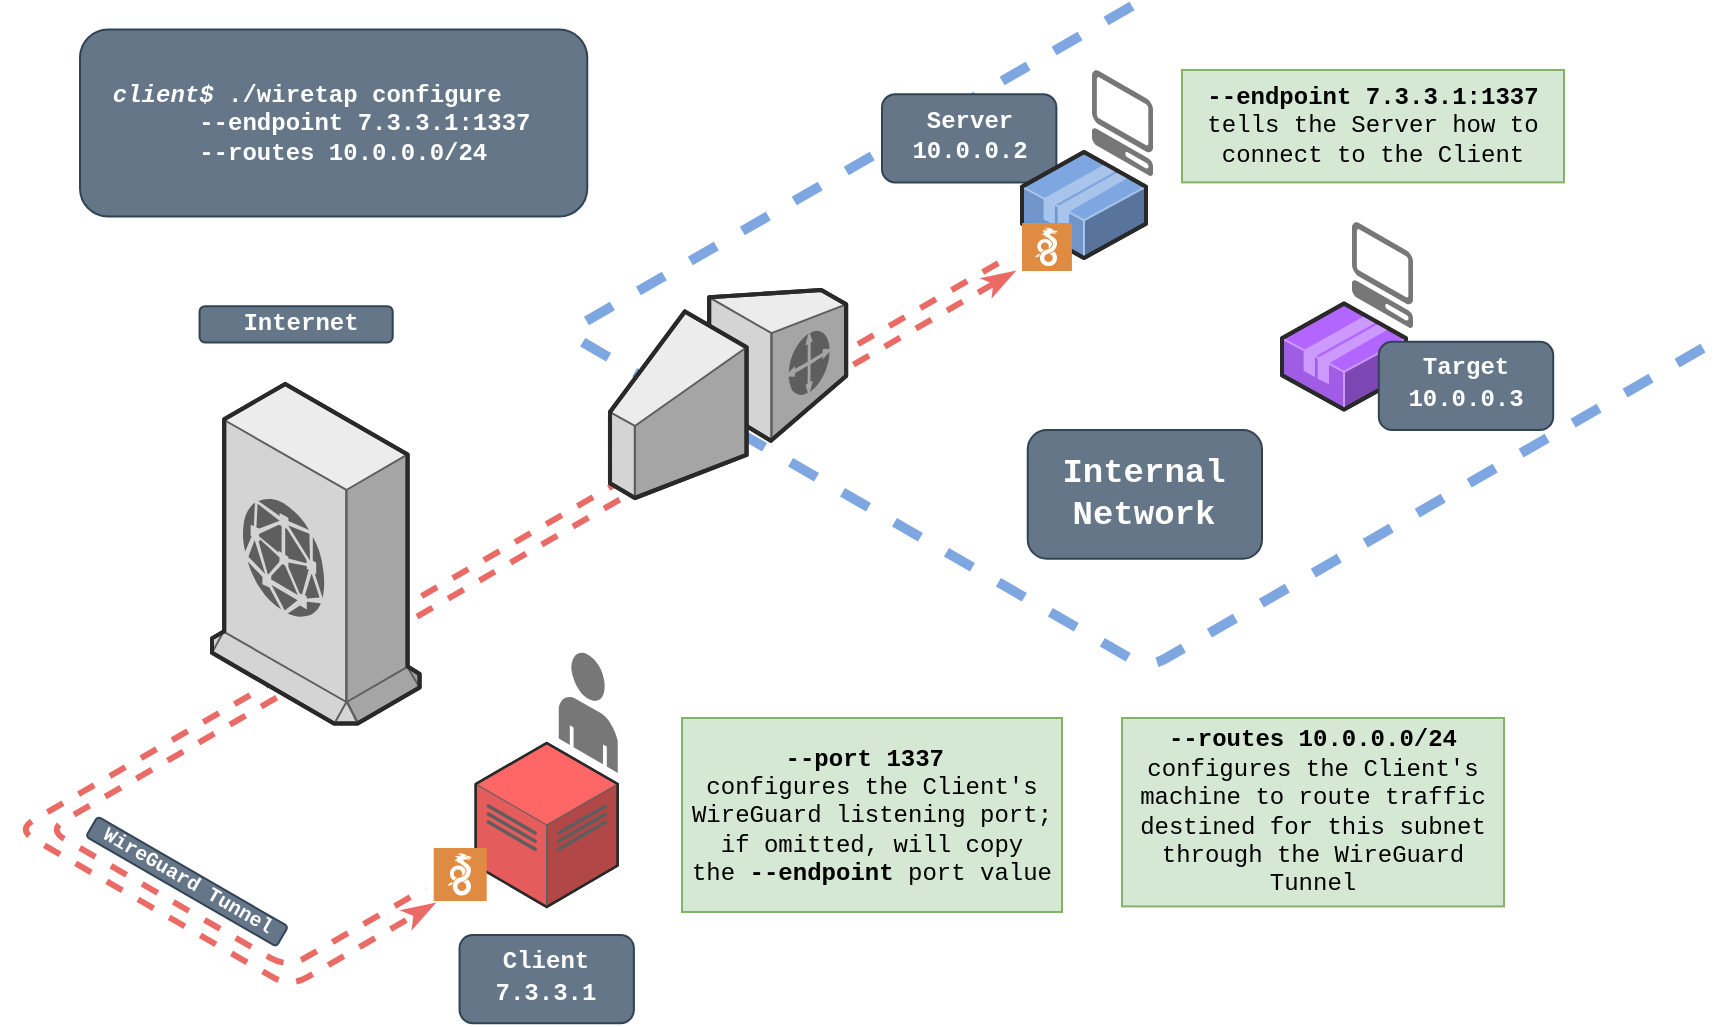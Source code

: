 <mxfile version="24.7.8">
  <diagram id="e3q73qmI6FWCRJhKJi0n" name="Page-1">
    <mxGraphModel dx="2074" dy="1196" grid="1" gridSize="10" guides="1" tooltips="1" connect="1" arrows="1" fold="1" page="1" pageScale="1" pageWidth="850" pageHeight="1100" math="0" shadow="0">
      <root>
        <UserObject label="" animation="# show everything&#xa;show VQUGQQ_OnS2NU-rycE4X-38 fade&#xa;show VQUGQQ_OnS2NU-rycE4X-29 fade&#xa;show VQUGQQ_OnS2NU-rycE4X-78 fade&#xa;show VQUGQQ_OnS2NU-rycE4X-23 fade&#xa;show VQUGQQ_OnS2NU-rycE4X-18 fade&#xa;show VQUGQQ_OnS2NU-rycE4X-32 fade&#xa;show VQUGQQ_OnS2NU-rycE4X-6 fade&#xa;show VQUGQQ_OnS2NU-rycE4X-35 fade&#xa;show VQUGQQ_OnS2NU-rycE4X-34 fade&#xa;show VQUGQQ_OnS2NU-rycE4X-36 fade&#xa;show VQUGQQ_OnS2NU-rycE4X-37 fade&#xa;show IBNPmSZJS5FAOytZOC4L-5 fade&#xa;&#xa;show wN3jGvzEee-aj5tuvHeW-2 fade&#xa;show wN3jGvzEee-aj5tuvHeW-1 fade&#xa;show VQUGQQ_OnS2NU-rycE4X-10 fade&#xa;show VQUGQQ_OnS2NU-rycE4X-20 fade&#xa;show VQUGQQ_OnS2NU-rycE4X-39 fade&#xa;show VQUGQQ_OnS2NU-rycE4X-8 fade&#xa;show VQUGQQ_OnS2NU-rycE4X-53 fade&#xa;show wN3jGvzEee-aj5tuvHeW-4 fade&#xa;show wN3jGvzEee-aj5tuvHeW-3 fade&#xa;wait 1000&#xa;&#xa;# Wiretap deployed, show handshake&#xa;show wN3jGvzEee-aj5tuvHeW-5 fade&#xa;show wN3jGvzEee-aj5tuvHeW-6 fade&#xa;show FmDstwN8osCTSLxOBSY--1 fade&#xa;show FmDstwN8osCTSLxOBSY--7 fade&#xa;show FmDstwN8osCTSLxOBSY--10 fade&#xa;show FmDstwN8osCTSLxOBSY--2 fade&#xa;flow wN3jGvzEee-aj5tuvHeW-6 start&#xa;flow FmDstwN8osCTSLxOBSY--1 start&#xa;flow FmDstwN8osCTSLxOBSY--7 start&#xa;flow FmDstwN8osCTSLxOBSY--10 start&#xa;flow FmDstwN8osCTSLxOBSY--2 start&#xa;wait 2000&#xa;show FmDstwN8osCTSLxOBSY--9 fade&#xa;show oPV8zDyL8UI4lHpnsqUg-2 fade&#xa;show oPV8zDyL8UI4lHpnsqUg-3 fade&#xa;show oPV8zDyL8UI4lHpnsqUg-4 fade&#xa;show oPV8zDyL8UI4lHpnsqUg-5 fade&#xa;flow FmDstwN8osCTSLxOBSY--9 start&#xa;flow oPV8zDyL8UI4lHpnsqUg-2 start&#xa;flow oPV8zDyL8UI4lHpnsqUg-3 start&#xa;flow oPV8zDyL8UI4lHpnsqUg-4 start&#xa;wait 2000&#xa;&#xa;# show ping&#xa;show oPV8zDyL8UI4lHpnsqUg-7 fade&#xa;wait 1000&#xa;&#xa;show VQUGQQ_OnS2NU-rycE4X-77 fade&#xa;wait 1000&#xa;&#xa;&#xa;show oPV8zDyL8UI4lHpnsqUg-10 fade&#xa;show oPV8zDyL8UI4lHpnsqUg-12 fade&#xa;wait 1000&#xa;&#xa;show oPV8zDyL8UI4lHpnsqUg-15 fade&#xa;show oPV8zDyL8UI4lHpnsqUg-16 fade&#xa;wait 1000&#xa;&#xa;show oPV8zDyL8UI4lHpnsqUg-8 fade&#xa;wait 5000&#xa;" id="0">
          <mxCell />
        </UserObject>
        <mxCell id="1" parent="0" />
        <mxCell id="IBNPmSZJS5FAOytZOC4L-5" value="" style="endArrow=none;dashed=1;html=1;rounded=1;strokeColor=#7EA6E0;strokeWidth=5;jumpStyle=none;edgeStyle=isometricEdgeStyle;" parent="1" edge="1">
          <mxGeometry width="50" height="50" relative="1" as="geometry">
            <mxPoint x="645" y="147" as="sourcePoint" />
            <mxPoint x="941" y="312" as="targetPoint" />
            <Array as="points">
              <mxPoint x="479.26" y="378" />
            </Array>
          </mxGeometry>
        </mxCell>
        <mxCell id="dTdVm22ynEOEwNfV1y40-15" value="" style="group" parent="1" vertex="1" connectable="0">
          <mxGeometry x="520" y="189.61" width="87.19" height="45.59" as="geometry" />
        </mxCell>
        <mxCell id="dTdVm22ynEOEwNfV1y40-16" value="&lt;br&gt;&lt;div&gt;&lt;i&gt;&lt;/i&gt;&lt;/div&gt;" style="text;html=1;strokeColor=#314354;fillColor=#647687;align=left;verticalAlign=middle;whiteSpace=wrap;rounded=1;fontFamily=Courier New;fontStyle=1;fontColor=#ffffff;" parent="dTdVm22ynEOEwNfV1y40-15" vertex="1">
          <mxGeometry y="1.49" width="87.19" height="44.1" as="geometry" />
        </mxCell>
        <mxCell id="dTdVm22ynEOEwNfV1y40-17" value="Server" style="text;html=1;align=center;verticalAlign=middle;whiteSpace=wrap;rounded=0;fontFamily=Courier New;fontStyle=1;fontColor=#FFFFFF;" parent="dTdVm22ynEOEwNfV1y40-15" vertex="1">
          <mxGeometry x="13.59" width="60" height="30" as="geometry" />
        </mxCell>
        <mxCell id="dTdVm22ynEOEwNfV1y40-18" value="10.0.0.2" style="text;html=1;align=center;verticalAlign=middle;whiteSpace=wrap;rounded=0;fontFamily=Courier New;fontStyle=1;fontColor=#FFFFFF;" parent="dTdVm22ynEOEwNfV1y40-15" vertex="1">
          <mxGeometry x="13.59" y="15.59" width="60" height="30" as="geometry" />
        </mxCell>
        <mxCell id="VQUGQQ_OnS2NU-rycE4X-8" value="" style="verticalLabelPosition=bottom;html=1;verticalAlign=top;strokeWidth=1;align=center;outlineConnect=0;dashed=0;outlineConnect=0;shape=mxgraph.aws3d.application2;fillColor=#7EA6E0;strokeColor=#A9C4EB;aspect=fixed;" parent="1" vertex="1">
          <mxGeometry x="590" y="220" width="62" height="53" as="geometry" />
        </mxCell>
        <mxCell id="VQUGQQ_OnS2NU-rycE4X-10" value="" style="verticalLabelPosition=bottom;html=1;verticalAlign=top;strokeWidth=1;align=center;outlineConnect=0;dashed=0;outlineConnect=0;shape=mxgraph.aws3d.application2;fillColor=#B266FF;strokeColor=#CC99FF;aspect=fixed;" parent="1" vertex="1">
          <mxGeometry x="720" y="295.8" width="62" height="53" as="geometry" />
        </mxCell>
        <mxCell id="VQUGQQ_OnS2NU-rycE4X-20" value="" style="verticalLabelPosition=bottom;html=1;verticalAlign=top;strokeWidth=1;align=center;outlineConnect=0;dashed=0;outlineConnect=0;shape=mxgraph.aws3d.client;aspect=fixed;strokeColor=none;fillColor=#777777;" parent="1" vertex="1">
          <mxGeometry x="755.0" y="255" width="30.57" height="53" as="geometry" />
        </mxCell>
        <mxCell id="VQUGQQ_OnS2NU-rycE4X-29" value="" style="verticalLabelPosition=bottom;html=1;verticalAlign=top;strokeWidth=1;align=center;outlineConnect=0;dashed=0;outlineConnect=0;shape=mxgraph.aws3d.dataCenter;strokeColor=#5E5E5E;aspect=fixed;fillColor=#FF6666;gradientColor=none;" parent="1" vertex="1">
          <mxGeometry x="316.84" y="515.5" width="71.03" height="82" as="geometry" />
        </mxCell>
        <mxCell id="VQUGQQ_OnS2NU-rycE4X-23" value="" style="verticalLabelPosition=bottom;html=1;verticalAlign=top;strokeWidth=1;align=center;outlineConnect=0;dashed=0;outlineConnect=0;shape=mxgraph.aws3d.end_user;strokeColor=none;fillColor=#777777;aspect=fixed;" parent="1" vertex="1">
          <mxGeometry x="358.38" y="470.0" width="29.49" height="60.46" as="geometry" />
        </mxCell>
        <mxCell id="VQUGQQ_OnS2NU-rycE4X-38" value="" style="sketch=0;pointerEvents=1;shadow=0;dashed=0;html=1;strokeColor=none;fillColor=#DF8C42;labelPosition=center;verticalLabelPosition=bottom;verticalAlign=top;align=center;outlineConnect=0;shape=mxgraph.veeam2.wireguard;fontFamily=Courier New;fontSize=19;" parent="1" vertex="1">
          <mxGeometry x="295.86" y="567.96" width="26.5" height="26.5" as="geometry" />
        </mxCell>
        <mxCell id="VQUGQQ_OnS2NU-rycE4X-39" value="" style="sketch=0;pointerEvents=1;shadow=0;dashed=0;html=1;strokeColor=none;fillColor=#DF8C42;labelPosition=center;verticalLabelPosition=bottom;verticalAlign=top;align=center;outlineConnect=0;shape=mxgraph.veeam2.wireguard;fontFamily=Courier New;fontSize=19;" parent="1" vertex="1">
          <mxGeometry x="590" y="255.49" width="24.96" height="24" as="geometry" />
        </mxCell>
        <mxCell id="VQUGQQ_OnS2NU-rycE4X-53" value="" style="verticalLabelPosition=bottom;html=1;verticalAlign=top;strokeWidth=1;align=center;outlineConnect=0;dashed=0;outlineConnect=0;shape=mxgraph.aws3d.client;aspect=fixed;strokeColor=none;fillColor=#777777;" parent="1" vertex="1">
          <mxGeometry x="625" y="179" width="30.57" height="53" as="geometry" />
        </mxCell>
        <mxCell id="VQUGQQ_OnS2NU-rycE4X-77" value="&lt;i&gt;&amp;nbsp; client$ &lt;/i&gt;./wiretap configure&lt;br&gt;&lt;span style=&quot;white-space: pre;&quot;&gt;&#x9;&lt;/span&gt;--endpoint 7.3.3.1:1337 &lt;br&gt;&lt;span style=&quot;white-space: pre;&quot;&gt;&#x9;&lt;/span&gt;--routes 10.0.0.0/24&lt;br&gt;&lt;div&gt;&lt;i&gt;&lt;/i&gt;&lt;/div&gt;" style="text;html=1;strokeColor=#314354;fillColor=#647687;align=left;verticalAlign=middle;whiteSpace=wrap;rounded=1;fontFamily=Courier New;fontStyle=1;fontColor=#ffffff;" parent="1" vertex="1">
          <mxGeometry x="119" y="158.75" width="253.63" height="93.5" as="geometry" />
        </mxCell>
        <mxCell id="FmDstwN8osCTSLxOBSY--2" value="" style="endArrow=classicThin;html=1;rounded=1;fontFamily=Courier New;jumpSize=12;strokeWidth=3;endFill=1;strokeColor=#EA6B66;edgeStyle=isometricEdgeStyle;startArrow=none;startFill=0;dashed=1;flowAnimation=1;" parent="1" edge="1">
          <mxGeometry width="50" height="50" relative="1" as="geometry">
            <mxPoint x="586" y="271" as="sourcePoint" />
            <mxPoint x="296" y="596" as="targetPoint" />
            <Array as="points">
              <mxPoint x="159" y="600" />
            </Array>
          </mxGeometry>
        </mxCell>
        <mxCell id="FmDstwN8osCTSLxOBSY--9" value="" style="endArrow=classicThin;html=1;rounded=1;fontFamily=Courier New;jumpSize=12;strokeWidth=3;endFill=1;strokeColor=#EA6B66;startArrow=none;startFill=0;edgeStyle=isometricEdgeStyle;dashed=1;flowAnimation=1;" parent="1" edge="1">
          <mxGeometry width="50" height="50" relative="1" as="geometry">
            <mxPoint x="292" y="588" as="sourcePoint" />
            <mxPoint x="586" y="280" as="targetPoint" />
            <Array as="points">
              <mxPoint x="164" y="594" />
            </Array>
          </mxGeometry>
        </mxCell>
        <mxCell id="VQUGQQ_OnS2NU-rycE4X-18" value="" style="verticalLabelPosition=bottom;html=1;verticalAlign=top;strokeWidth=1;align=center;outlineConnect=0;dashed=0;outlineConnect=0;shape=mxgraph.aws3d.cloudfront;fillColor=#ECECEC;strokeColor=#5E5E5E;aspect=fixed;" parent="1" vertex="1">
          <mxGeometry x="185" y="336" width="103.8" height="169.8" as="geometry" />
        </mxCell>
        <mxCell id="VQUGQQ_OnS2NU-rycE4X-6" value="" style="verticalLabelPosition=bottom;html=1;verticalAlign=top;strokeWidth=1;align=center;outlineConnect=0;dashed=0;outlineConnect=0;shape=mxgraph.aws3d.customerGateway;fillColor=#ECECEC;strokeColor=#5E5E5E;aspect=fixed;" parent="1" vertex="1">
          <mxGeometry x="384" y="289" width="118.06" height="104" as="geometry" />
        </mxCell>
        <mxCell id="zmwg3pBIKIv0O4HrFYE8-2" value="--port 1337&amp;nbsp;&lt;div&gt;&lt;span style=&quot;font-weight: normal;&quot;&gt;configures the Client&#39;s WireGuard listening port; if omitted, will copy the&amp;nbsp;&lt;/span&gt;&lt;span style=&quot;background-color: initial;&quot;&gt;--endpoint&lt;/span&gt;&lt;span style=&quot;background-color: initial; font-weight: normal;&quot;&gt; port value&lt;/span&gt;&lt;/div&gt;" style="text;html=1;strokeColor=#82b366;fillColor=#d5e8d4;align=center;verticalAlign=middle;whiteSpace=wrap;rounded=0;fontFamily=Courier New;fontStyle=1" parent="1" vertex="1">
          <mxGeometry x="420" y="503" width="190" height="97" as="geometry" />
        </mxCell>
        <mxCell id="zmwg3pBIKIv0O4HrFYE8-3" value="--endpoint 7.3.3.1:1337 &lt;span style=&quot;font-weight: normal;&quot;&gt;tells the Server how to connect to the Client&lt;/span&gt;" style="text;html=1;strokeColor=#82b366;fillColor=#d5e8d4;align=center;verticalAlign=middle;whiteSpace=wrap;rounded=0;fontFamily=Courier New;fontStyle=1" parent="1" vertex="1">
          <mxGeometry x="670" y="179" width="191" height="56.2" as="geometry" />
        </mxCell>
        <mxCell id="zmwg3pBIKIv0O4HrFYE8-5" value="--routes 10.0.0.0/24&lt;br&gt;&lt;span style=&quot;font-weight: normal;&quot;&gt;configures the Client&#39;s machine to route traffic destined for this subnet through the WireGuard Tunnel&lt;/span&gt;" style="text;html=1;strokeColor=#82b366;fillColor=#d5e8d4;align=center;verticalAlign=middle;whiteSpace=wrap;rounded=0;fontFamily=Courier New;fontStyle=1" parent="1" vertex="1">
          <mxGeometry x="640" y="503" width="191" height="94.2" as="geometry" />
        </mxCell>
        <mxCell id="dTdVm22ynEOEwNfV1y40-5" value="&lt;br&gt;&lt;div&gt;&lt;i&gt;&lt;/i&gt;&lt;/div&gt;" style="text;html=1;strokeColor=#314354;fillColor=#647687;align=left;verticalAlign=middle;whiteSpace=wrap;rounded=1;fontFamily=Courier New;fontStyle=1;fontColor=#ffffff;" parent="1" vertex="1">
          <mxGeometry x="592.87" y="359" width="117.13" height="64.4" as="geometry" />
        </mxCell>
        <mxCell id="VQUGQQ_OnS2NU-rycE4X-37" value="&lt;div style=&quot;font-size: 17px;&quot;&gt;Internal Network&lt;/div&gt;" style="text;html=1;strokeColor=none;fillColor=none;align=center;verticalAlign=middle;whiteSpace=wrap;rounded=0;fontFamily=Courier New;fontStyle=1;fontSize=17;fontColor=#FFFFFF;" parent="1" vertex="1">
          <mxGeometry x="621.43" y="376.2" width="60" height="30" as="geometry" />
        </mxCell>
        <mxCell id="dTdVm22ynEOEwNfV1y40-11" value="" style="group" parent="1" vertex="1" connectable="0">
          <mxGeometry x="768.41" y="313.41" width="87.19" height="45.59" as="geometry" />
        </mxCell>
        <mxCell id="dTdVm22ynEOEwNfV1y40-3" value="&lt;br&gt;&lt;div&gt;&lt;i&gt;&lt;/i&gt;&lt;/div&gt;" style="text;html=1;strokeColor=#314354;fillColor=#647687;align=left;verticalAlign=middle;whiteSpace=wrap;rounded=1;fontFamily=Courier New;fontStyle=1;fontColor=#ffffff;" parent="dTdVm22ynEOEwNfV1y40-11" vertex="1">
          <mxGeometry y="1.49" width="87.19" height="44.1" as="geometry" />
        </mxCell>
        <mxCell id="wN3jGvzEee-aj5tuvHeW-1" value="Target" style="text;html=1;align=center;verticalAlign=middle;whiteSpace=wrap;rounded=0;fontFamily=Courier New;fontStyle=1;fontColor=#FFFFFF;" parent="dTdVm22ynEOEwNfV1y40-11" vertex="1">
          <mxGeometry x="13.59" width="60" height="30" as="geometry" />
        </mxCell>
        <mxCell id="wN3jGvzEee-aj5tuvHeW-2" value="10.0.0.3" style="text;html=1;align=center;verticalAlign=middle;whiteSpace=wrap;rounded=0;fontFamily=Courier New;fontStyle=1;fontColor=#FFFFFF;" parent="dTdVm22ynEOEwNfV1y40-11" vertex="1">
          <mxGeometry x="13.59" y="15.59" width="60" height="30" as="geometry" />
        </mxCell>
        <mxCell id="dTdVm22ynEOEwNfV1y40-19" value="" style="group" parent="1" vertex="1" connectable="0">
          <mxGeometry x="308.76" y="610" width="87.19" height="45.59" as="geometry" />
        </mxCell>
        <mxCell id="dTdVm22ynEOEwNfV1y40-20" value="&lt;br&gt;&lt;div&gt;&lt;i&gt;&lt;/i&gt;&lt;/div&gt;" style="text;html=1;strokeColor=#314354;fillColor=#647687;align=left;verticalAlign=middle;whiteSpace=wrap;rounded=1;fontFamily=Courier New;fontStyle=1;fontColor=#ffffff;" parent="dTdVm22ynEOEwNfV1y40-19" vertex="1">
          <mxGeometry y="1.49" width="87.19" height="44.1" as="geometry" />
        </mxCell>
        <mxCell id="dTdVm22ynEOEwNfV1y40-21" value="Client" style="text;html=1;align=center;verticalAlign=middle;whiteSpace=wrap;rounded=0;fontFamily=Courier New;fontStyle=1;fontColor=#FFFFFF;" parent="dTdVm22ynEOEwNfV1y40-19" vertex="1">
          <mxGeometry x="13.59" width="60" height="30" as="geometry" />
        </mxCell>
        <mxCell id="dTdVm22ynEOEwNfV1y40-22" value="7.3.3.1" style="text;html=1;align=center;verticalAlign=middle;whiteSpace=wrap;rounded=0;fontFamily=Courier New;fontStyle=1;fontColor=#FFFFFF;" parent="dTdVm22ynEOEwNfV1y40-19" vertex="1">
          <mxGeometry x="13.59" y="15.59" width="60" height="30" as="geometry" />
        </mxCell>
        <mxCell id="dTdVm22ynEOEwNfV1y40-28" value="" style="group;rotation=30;" parent="1" vertex="1" connectable="0">
          <mxGeometry x="107.51" y="567.96" width="130" height="32.9" as="geometry" />
        </mxCell>
        <mxCell id="dTdVm22ynEOEwNfV1y40-24" value="&lt;br&gt;&lt;div&gt;&lt;i&gt;&lt;/i&gt;&lt;/div&gt;" style="text;html=1;strokeColor=#314354;fillColor=#647687;align=left;verticalAlign=middle;whiteSpace=wrap;rounded=1;fontFamily=Courier New;fontStyle=1;fontColor=#ffffff;rotation=30;" parent="dTdVm22ynEOEwNfV1y40-28" vertex="1">
          <mxGeometry x="10" y="11" width="110" height="11.63" as="geometry" />
        </mxCell>
        <mxCell id="dTdVm22ynEOEwNfV1y40-26" value="&lt;font style=&quot;font-size: 10px;&quot;&gt;WireGuard Tunnel&lt;/font&gt;" style="text;html=1;align=center;verticalAlign=middle;whiteSpace=wrap;rounded=0;fontFamily=Courier New;fontStyle=1;fontColor=#FFFFFF;fontSize=11;rotation=30;" parent="dTdVm22ynEOEwNfV1y40-28" vertex="1">
          <mxGeometry x="10" width="109.74" height="32.9" as="geometry" />
        </mxCell>
        <mxCell id="dTdVm22ynEOEwNfV1y40-29" value="" style="group;rotation=0;" parent="1" vertex="1" connectable="0">
          <mxGeometry x="170" y="280" width="120" height="60" as="geometry" />
        </mxCell>
        <mxCell id="dTdVm22ynEOEwNfV1y40-30" value="&lt;br&gt;&lt;div&gt;&lt;i&gt;&lt;/i&gt;&lt;/div&gt;" style="text;html=1;strokeColor=#314354;fillColor=#647687;align=left;verticalAlign=middle;whiteSpace=wrap;rounded=1;fontFamily=Courier New;fontStyle=1;fontColor=#ffffff;rotation=0;" parent="dTdVm22ynEOEwNfV1y40-29" vertex="1">
          <mxGeometry x="8.78" y="17.119" width="96.58" height="18.099" as="geometry" />
        </mxCell>
        <mxCell id="dTdVm22ynEOEwNfV1y40-31" value="&lt;font style=&quot;font-size: 12px;&quot;&gt;Internet&lt;/font&gt;" style="text;html=1;align=center;verticalAlign=middle;whiteSpace=wrap;rounded=0;fontFamily=Courier New;fontStyle=1;fontColor=#FFFFFF;fontSize=12;rotation=0;" parent="dTdVm22ynEOEwNfV1y40-29" vertex="1">
          <mxGeometry x="4.39" y="-3.83" width="111.22" height="60" as="geometry" />
        </mxCell>
      </root>
    </mxGraphModel>
  </diagram>
</mxfile>
